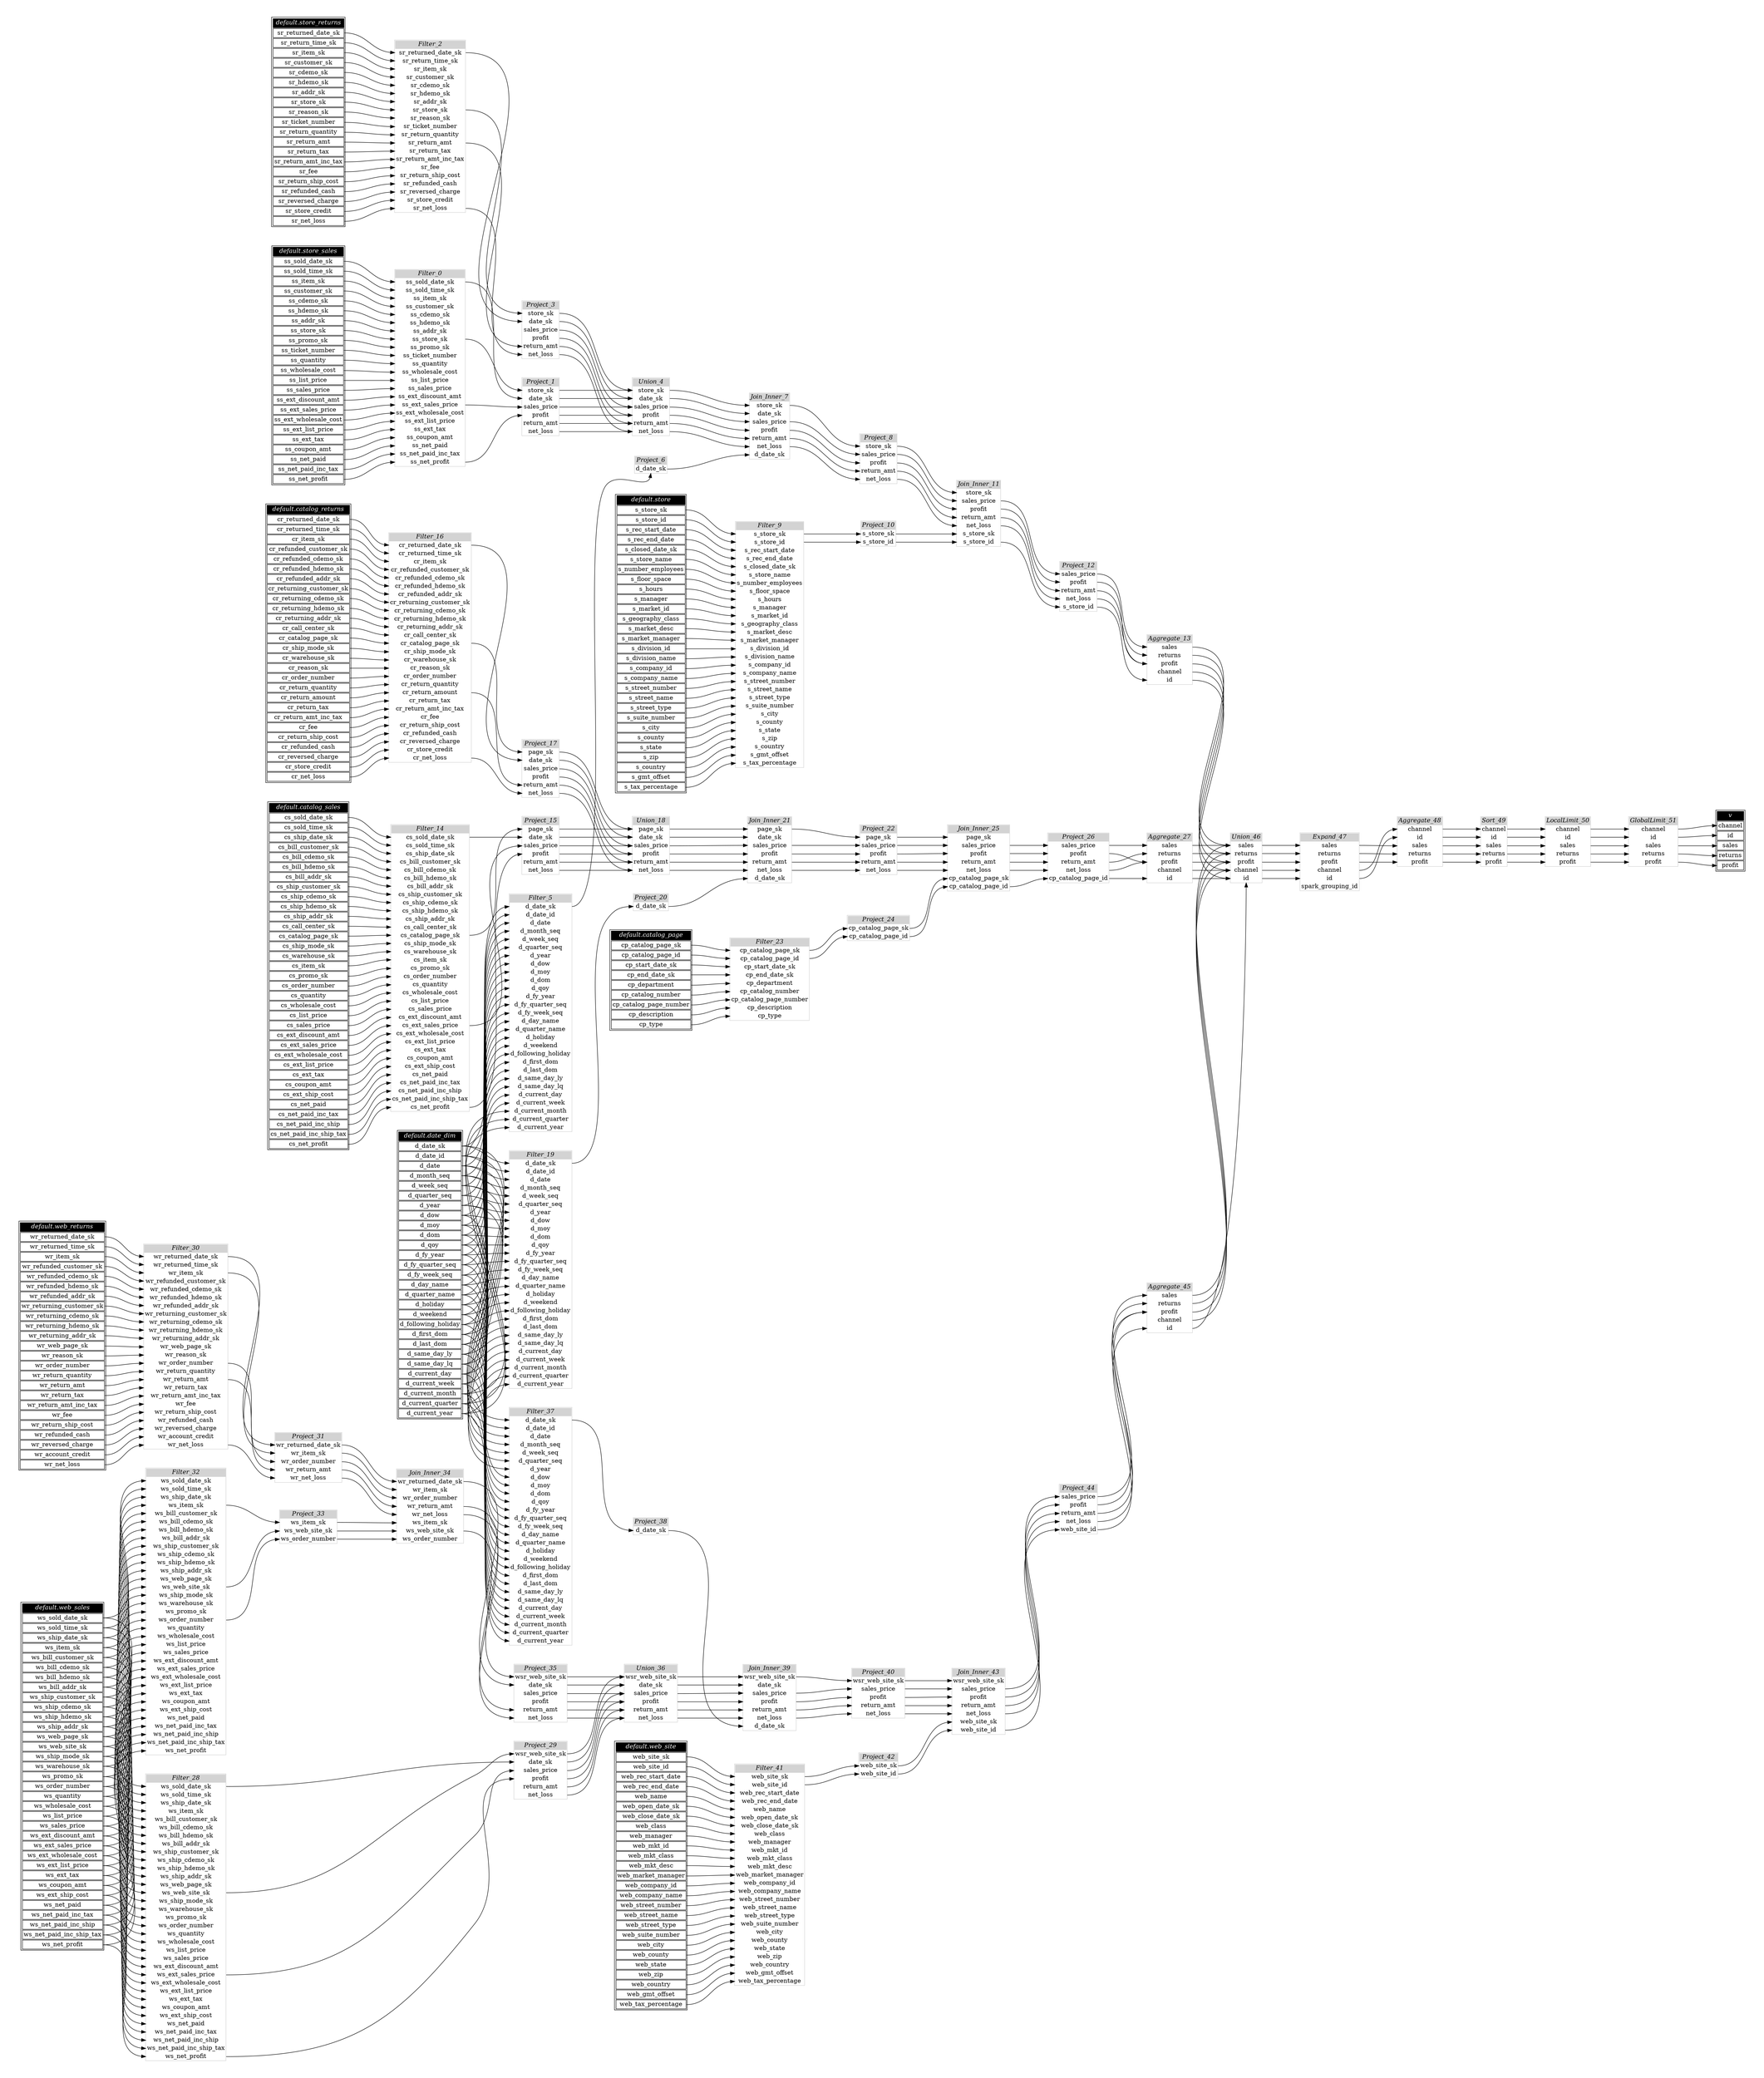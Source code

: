 // Automatically generated by TPCDSFlowTestSuite


digraph {
  graph [pad="0.5" nodesep="0.5" ranksep="1" fontname="Helvetica" rankdir=LR];
  node [shape=plaintext]

  
"Aggregate_13" [label=<
<table color="lightgray" border="1" cellborder="0" cellspacing="0">
  <tr><td bgcolor="lightgray" port="nodeName"><i>Aggregate_13</i></td></tr>
  <tr><td port="0">sales</td></tr>
<tr><td port="1">returns</td></tr>
<tr><td port="2">profit</td></tr>
<tr><td port="3">channel</td></tr>
<tr><td port="4">id</td></tr>
</table>>];
     

"Aggregate_27" [label=<
<table color="lightgray" border="1" cellborder="0" cellspacing="0">
  <tr><td bgcolor="lightgray" port="nodeName"><i>Aggregate_27</i></td></tr>
  <tr><td port="0">sales</td></tr>
<tr><td port="1">returns</td></tr>
<tr><td port="2">profit</td></tr>
<tr><td port="3">channel</td></tr>
<tr><td port="4">id</td></tr>
</table>>];
     

"Aggregate_45" [label=<
<table color="lightgray" border="1" cellborder="0" cellspacing="0">
  <tr><td bgcolor="lightgray" port="nodeName"><i>Aggregate_45</i></td></tr>
  <tr><td port="0">sales</td></tr>
<tr><td port="1">returns</td></tr>
<tr><td port="2">profit</td></tr>
<tr><td port="3">channel</td></tr>
<tr><td port="4">id</td></tr>
</table>>];
     

"Aggregate_48" [label=<
<table color="lightgray" border="1" cellborder="0" cellspacing="0">
  <tr><td bgcolor="lightgray" port="nodeName"><i>Aggregate_48</i></td></tr>
  <tr><td port="0">channel</td></tr>
<tr><td port="1">id</td></tr>
<tr><td port="2">sales</td></tr>
<tr><td port="3">returns</td></tr>
<tr><td port="4">profit</td></tr>
</table>>];
     

"Expand_47" [label=<
<table color="lightgray" border="1" cellborder="0" cellspacing="0">
  <tr><td bgcolor="lightgray" port="nodeName"><i>Expand_47</i></td></tr>
  <tr><td port="0">sales</td></tr>
<tr><td port="1">returns</td></tr>
<tr><td port="2">profit</td></tr>
<tr><td port="3">channel</td></tr>
<tr><td port="4">id</td></tr>
<tr><td port="5">spark_grouping_id</td></tr>
</table>>];
     

"Filter_0" [label=<
<table color="lightgray" border="1" cellborder="0" cellspacing="0">
  <tr><td bgcolor="lightgray" port="nodeName"><i>Filter_0</i></td></tr>
  <tr><td port="0">ss_sold_date_sk</td></tr>
<tr><td port="1">ss_sold_time_sk</td></tr>
<tr><td port="2">ss_item_sk</td></tr>
<tr><td port="3">ss_customer_sk</td></tr>
<tr><td port="4">ss_cdemo_sk</td></tr>
<tr><td port="5">ss_hdemo_sk</td></tr>
<tr><td port="6">ss_addr_sk</td></tr>
<tr><td port="7">ss_store_sk</td></tr>
<tr><td port="8">ss_promo_sk</td></tr>
<tr><td port="9">ss_ticket_number</td></tr>
<tr><td port="10">ss_quantity</td></tr>
<tr><td port="11">ss_wholesale_cost</td></tr>
<tr><td port="12">ss_list_price</td></tr>
<tr><td port="13">ss_sales_price</td></tr>
<tr><td port="14">ss_ext_discount_amt</td></tr>
<tr><td port="15">ss_ext_sales_price</td></tr>
<tr><td port="16">ss_ext_wholesale_cost</td></tr>
<tr><td port="17">ss_ext_list_price</td></tr>
<tr><td port="18">ss_ext_tax</td></tr>
<tr><td port="19">ss_coupon_amt</td></tr>
<tr><td port="20">ss_net_paid</td></tr>
<tr><td port="21">ss_net_paid_inc_tax</td></tr>
<tr><td port="22">ss_net_profit</td></tr>
</table>>];
     

"Filter_14" [label=<
<table color="lightgray" border="1" cellborder="0" cellspacing="0">
  <tr><td bgcolor="lightgray" port="nodeName"><i>Filter_14</i></td></tr>
  <tr><td port="0">cs_sold_date_sk</td></tr>
<tr><td port="1">cs_sold_time_sk</td></tr>
<tr><td port="2">cs_ship_date_sk</td></tr>
<tr><td port="3">cs_bill_customer_sk</td></tr>
<tr><td port="4">cs_bill_cdemo_sk</td></tr>
<tr><td port="5">cs_bill_hdemo_sk</td></tr>
<tr><td port="6">cs_bill_addr_sk</td></tr>
<tr><td port="7">cs_ship_customer_sk</td></tr>
<tr><td port="8">cs_ship_cdemo_sk</td></tr>
<tr><td port="9">cs_ship_hdemo_sk</td></tr>
<tr><td port="10">cs_ship_addr_sk</td></tr>
<tr><td port="11">cs_call_center_sk</td></tr>
<tr><td port="12">cs_catalog_page_sk</td></tr>
<tr><td port="13">cs_ship_mode_sk</td></tr>
<tr><td port="14">cs_warehouse_sk</td></tr>
<tr><td port="15">cs_item_sk</td></tr>
<tr><td port="16">cs_promo_sk</td></tr>
<tr><td port="17">cs_order_number</td></tr>
<tr><td port="18">cs_quantity</td></tr>
<tr><td port="19">cs_wholesale_cost</td></tr>
<tr><td port="20">cs_list_price</td></tr>
<tr><td port="21">cs_sales_price</td></tr>
<tr><td port="22">cs_ext_discount_amt</td></tr>
<tr><td port="23">cs_ext_sales_price</td></tr>
<tr><td port="24">cs_ext_wholesale_cost</td></tr>
<tr><td port="25">cs_ext_list_price</td></tr>
<tr><td port="26">cs_ext_tax</td></tr>
<tr><td port="27">cs_coupon_amt</td></tr>
<tr><td port="28">cs_ext_ship_cost</td></tr>
<tr><td port="29">cs_net_paid</td></tr>
<tr><td port="30">cs_net_paid_inc_tax</td></tr>
<tr><td port="31">cs_net_paid_inc_ship</td></tr>
<tr><td port="32">cs_net_paid_inc_ship_tax</td></tr>
<tr><td port="33">cs_net_profit</td></tr>
</table>>];
     

"Filter_16" [label=<
<table color="lightgray" border="1" cellborder="0" cellspacing="0">
  <tr><td bgcolor="lightgray" port="nodeName"><i>Filter_16</i></td></tr>
  <tr><td port="0">cr_returned_date_sk</td></tr>
<tr><td port="1">cr_returned_time_sk</td></tr>
<tr><td port="2">cr_item_sk</td></tr>
<tr><td port="3">cr_refunded_customer_sk</td></tr>
<tr><td port="4">cr_refunded_cdemo_sk</td></tr>
<tr><td port="5">cr_refunded_hdemo_sk</td></tr>
<tr><td port="6">cr_refunded_addr_sk</td></tr>
<tr><td port="7">cr_returning_customer_sk</td></tr>
<tr><td port="8">cr_returning_cdemo_sk</td></tr>
<tr><td port="9">cr_returning_hdemo_sk</td></tr>
<tr><td port="10">cr_returning_addr_sk</td></tr>
<tr><td port="11">cr_call_center_sk</td></tr>
<tr><td port="12">cr_catalog_page_sk</td></tr>
<tr><td port="13">cr_ship_mode_sk</td></tr>
<tr><td port="14">cr_warehouse_sk</td></tr>
<tr><td port="15">cr_reason_sk</td></tr>
<tr><td port="16">cr_order_number</td></tr>
<tr><td port="17">cr_return_quantity</td></tr>
<tr><td port="18">cr_return_amount</td></tr>
<tr><td port="19">cr_return_tax</td></tr>
<tr><td port="20">cr_return_amt_inc_tax</td></tr>
<tr><td port="21">cr_fee</td></tr>
<tr><td port="22">cr_return_ship_cost</td></tr>
<tr><td port="23">cr_refunded_cash</td></tr>
<tr><td port="24">cr_reversed_charge</td></tr>
<tr><td port="25">cr_store_credit</td></tr>
<tr><td port="26">cr_net_loss</td></tr>
</table>>];
     

"Filter_19" [label=<
<table color="lightgray" border="1" cellborder="0" cellspacing="0">
  <tr><td bgcolor="lightgray" port="nodeName"><i>Filter_19</i></td></tr>
  <tr><td port="0">d_date_sk</td></tr>
<tr><td port="1">d_date_id</td></tr>
<tr><td port="2">d_date</td></tr>
<tr><td port="3">d_month_seq</td></tr>
<tr><td port="4">d_week_seq</td></tr>
<tr><td port="5">d_quarter_seq</td></tr>
<tr><td port="6">d_year</td></tr>
<tr><td port="7">d_dow</td></tr>
<tr><td port="8">d_moy</td></tr>
<tr><td port="9">d_dom</td></tr>
<tr><td port="10">d_qoy</td></tr>
<tr><td port="11">d_fy_year</td></tr>
<tr><td port="12">d_fy_quarter_seq</td></tr>
<tr><td port="13">d_fy_week_seq</td></tr>
<tr><td port="14">d_day_name</td></tr>
<tr><td port="15">d_quarter_name</td></tr>
<tr><td port="16">d_holiday</td></tr>
<tr><td port="17">d_weekend</td></tr>
<tr><td port="18">d_following_holiday</td></tr>
<tr><td port="19">d_first_dom</td></tr>
<tr><td port="20">d_last_dom</td></tr>
<tr><td port="21">d_same_day_ly</td></tr>
<tr><td port="22">d_same_day_lq</td></tr>
<tr><td port="23">d_current_day</td></tr>
<tr><td port="24">d_current_week</td></tr>
<tr><td port="25">d_current_month</td></tr>
<tr><td port="26">d_current_quarter</td></tr>
<tr><td port="27">d_current_year</td></tr>
</table>>];
     

"Filter_2" [label=<
<table color="lightgray" border="1" cellborder="0" cellspacing="0">
  <tr><td bgcolor="lightgray" port="nodeName"><i>Filter_2</i></td></tr>
  <tr><td port="0">sr_returned_date_sk</td></tr>
<tr><td port="1">sr_return_time_sk</td></tr>
<tr><td port="2">sr_item_sk</td></tr>
<tr><td port="3">sr_customer_sk</td></tr>
<tr><td port="4">sr_cdemo_sk</td></tr>
<tr><td port="5">sr_hdemo_sk</td></tr>
<tr><td port="6">sr_addr_sk</td></tr>
<tr><td port="7">sr_store_sk</td></tr>
<tr><td port="8">sr_reason_sk</td></tr>
<tr><td port="9">sr_ticket_number</td></tr>
<tr><td port="10">sr_return_quantity</td></tr>
<tr><td port="11">sr_return_amt</td></tr>
<tr><td port="12">sr_return_tax</td></tr>
<tr><td port="13">sr_return_amt_inc_tax</td></tr>
<tr><td port="14">sr_fee</td></tr>
<tr><td port="15">sr_return_ship_cost</td></tr>
<tr><td port="16">sr_refunded_cash</td></tr>
<tr><td port="17">sr_reversed_charge</td></tr>
<tr><td port="18">sr_store_credit</td></tr>
<tr><td port="19">sr_net_loss</td></tr>
</table>>];
     

"Filter_23" [label=<
<table color="lightgray" border="1" cellborder="0" cellspacing="0">
  <tr><td bgcolor="lightgray" port="nodeName"><i>Filter_23</i></td></tr>
  <tr><td port="0">cp_catalog_page_sk</td></tr>
<tr><td port="1">cp_catalog_page_id</td></tr>
<tr><td port="2">cp_start_date_sk</td></tr>
<tr><td port="3">cp_end_date_sk</td></tr>
<tr><td port="4">cp_department</td></tr>
<tr><td port="5">cp_catalog_number</td></tr>
<tr><td port="6">cp_catalog_page_number</td></tr>
<tr><td port="7">cp_description</td></tr>
<tr><td port="8">cp_type</td></tr>
</table>>];
     

"Filter_28" [label=<
<table color="lightgray" border="1" cellborder="0" cellspacing="0">
  <tr><td bgcolor="lightgray" port="nodeName"><i>Filter_28</i></td></tr>
  <tr><td port="0">ws_sold_date_sk</td></tr>
<tr><td port="1">ws_sold_time_sk</td></tr>
<tr><td port="2">ws_ship_date_sk</td></tr>
<tr><td port="3">ws_item_sk</td></tr>
<tr><td port="4">ws_bill_customer_sk</td></tr>
<tr><td port="5">ws_bill_cdemo_sk</td></tr>
<tr><td port="6">ws_bill_hdemo_sk</td></tr>
<tr><td port="7">ws_bill_addr_sk</td></tr>
<tr><td port="8">ws_ship_customer_sk</td></tr>
<tr><td port="9">ws_ship_cdemo_sk</td></tr>
<tr><td port="10">ws_ship_hdemo_sk</td></tr>
<tr><td port="11">ws_ship_addr_sk</td></tr>
<tr><td port="12">ws_web_page_sk</td></tr>
<tr><td port="13">ws_web_site_sk</td></tr>
<tr><td port="14">ws_ship_mode_sk</td></tr>
<tr><td port="15">ws_warehouse_sk</td></tr>
<tr><td port="16">ws_promo_sk</td></tr>
<tr><td port="17">ws_order_number</td></tr>
<tr><td port="18">ws_quantity</td></tr>
<tr><td port="19">ws_wholesale_cost</td></tr>
<tr><td port="20">ws_list_price</td></tr>
<tr><td port="21">ws_sales_price</td></tr>
<tr><td port="22">ws_ext_discount_amt</td></tr>
<tr><td port="23">ws_ext_sales_price</td></tr>
<tr><td port="24">ws_ext_wholesale_cost</td></tr>
<tr><td port="25">ws_ext_list_price</td></tr>
<tr><td port="26">ws_ext_tax</td></tr>
<tr><td port="27">ws_coupon_amt</td></tr>
<tr><td port="28">ws_ext_ship_cost</td></tr>
<tr><td port="29">ws_net_paid</td></tr>
<tr><td port="30">ws_net_paid_inc_tax</td></tr>
<tr><td port="31">ws_net_paid_inc_ship</td></tr>
<tr><td port="32">ws_net_paid_inc_ship_tax</td></tr>
<tr><td port="33">ws_net_profit</td></tr>
</table>>];
     

"Filter_30" [label=<
<table color="lightgray" border="1" cellborder="0" cellspacing="0">
  <tr><td bgcolor="lightgray" port="nodeName"><i>Filter_30</i></td></tr>
  <tr><td port="0">wr_returned_date_sk</td></tr>
<tr><td port="1">wr_returned_time_sk</td></tr>
<tr><td port="2">wr_item_sk</td></tr>
<tr><td port="3">wr_refunded_customer_sk</td></tr>
<tr><td port="4">wr_refunded_cdemo_sk</td></tr>
<tr><td port="5">wr_refunded_hdemo_sk</td></tr>
<tr><td port="6">wr_refunded_addr_sk</td></tr>
<tr><td port="7">wr_returning_customer_sk</td></tr>
<tr><td port="8">wr_returning_cdemo_sk</td></tr>
<tr><td port="9">wr_returning_hdemo_sk</td></tr>
<tr><td port="10">wr_returning_addr_sk</td></tr>
<tr><td port="11">wr_web_page_sk</td></tr>
<tr><td port="12">wr_reason_sk</td></tr>
<tr><td port="13">wr_order_number</td></tr>
<tr><td port="14">wr_return_quantity</td></tr>
<tr><td port="15">wr_return_amt</td></tr>
<tr><td port="16">wr_return_tax</td></tr>
<tr><td port="17">wr_return_amt_inc_tax</td></tr>
<tr><td port="18">wr_fee</td></tr>
<tr><td port="19">wr_return_ship_cost</td></tr>
<tr><td port="20">wr_refunded_cash</td></tr>
<tr><td port="21">wr_reversed_charge</td></tr>
<tr><td port="22">wr_account_credit</td></tr>
<tr><td port="23">wr_net_loss</td></tr>
</table>>];
     

"Filter_32" [label=<
<table color="lightgray" border="1" cellborder="0" cellspacing="0">
  <tr><td bgcolor="lightgray" port="nodeName"><i>Filter_32</i></td></tr>
  <tr><td port="0">ws_sold_date_sk</td></tr>
<tr><td port="1">ws_sold_time_sk</td></tr>
<tr><td port="2">ws_ship_date_sk</td></tr>
<tr><td port="3">ws_item_sk</td></tr>
<tr><td port="4">ws_bill_customer_sk</td></tr>
<tr><td port="5">ws_bill_cdemo_sk</td></tr>
<tr><td port="6">ws_bill_hdemo_sk</td></tr>
<tr><td port="7">ws_bill_addr_sk</td></tr>
<tr><td port="8">ws_ship_customer_sk</td></tr>
<tr><td port="9">ws_ship_cdemo_sk</td></tr>
<tr><td port="10">ws_ship_hdemo_sk</td></tr>
<tr><td port="11">ws_ship_addr_sk</td></tr>
<tr><td port="12">ws_web_page_sk</td></tr>
<tr><td port="13">ws_web_site_sk</td></tr>
<tr><td port="14">ws_ship_mode_sk</td></tr>
<tr><td port="15">ws_warehouse_sk</td></tr>
<tr><td port="16">ws_promo_sk</td></tr>
<tr><td port="17">ws_order_number</td></tr>
<tr><td port="18">ws_quantity</td></tr>
<tr><td port="19">ws_wholesale_cost</td></tr>
<tr><td port="20">ws_list_price</td></tr>
<tr><td port="21">ws_sales_price</td></tr>
<tr><td port="22">ws_ext_discount_amt</td></tr>
<tr><td port="23">ws_ext_sales_price</td></tr>
<tr><td port="24">ws_ext_wholesale_cost</td></tr>
<tr><td port="25">ws_ext_list_price</td></tr>
<tr><td port="26">ws_ext_tax</td></tr>
<tr><td port="27">ws_coupon_amt</td></tr>
<tr><td port="28">ws_ext_ship_cost</td></tr>
<tr><td port="29">ws_net_paid</td></tr>
<tr><td port="30">ws_net_paid_inc_tax</td></tr>
<tr><td port="31">ws_net_paid_inc_ship</td></tr>
<tr><td port="32">ws_net_paid_inc_ship_tax</td></tr>
<tr><td port="33">ws_net_profit</td></tr>
</table>>];
     

"Filter_37" [label=<
<table color="lightgray" border="1" cellborder="0" cellspacing="0">
  <tr><td bgcolor="lightgray" port="nodeName"><i>Filter_37</i></td></tr>
  <tr><td port="0">d_date_sk</td></tr>
<tr><td port="1">d_date_id</td></tr>
<tr><td port="2">d_date</td></tr>
<tr><td port="3">d_month_seq</td></tr>
<tr><td port="4">d_week_seq</td></tr>
<tr><td port="5">d_quarter_seq</td></tr>
<tr><td port="6">d_year</td></tr>
<tr><td port="7">d_dow</td></tr>
<tr><td port="8">d_moy</td></tr>
<tr><td port="9">d_dom</td></tr>
<tr><td port="10">d_qoy</td></tr>
<tr><td port="11">d_fy_year</td></tr>
<tr><td port="12">d_fy_quarter_seq</td></tr>
<tr><td port="13">d_fy_week_seq</td></tr>
<tr><td port="14">d_day_name</td></tr>
<tr><td port="15">d_quarter_name</td></tr>
<tr><td port="16">d_holiday</td></tr>
<tr><td port="17">d_weekend</td></tr>
<tr><td port="18">d_following_holiday</td></tr>
<tr><td port="19">d_first_dom</td></tr>
<tr><td port="20">d_last_dom</td></tr>
<tr><td port="21">d_same_day_ly</td></tr>
<tr><td port="22">d_same_day_lq</td></tr>
<tr><td port="23">d_current_day</td></tr>
<tr><td port="24">d_current_week</td></tr>
<tr><td port="25">d_current_month</td></tr>
<tr><td port="26">d_current_quarter</td></tr>
<tr><td port="27">d_current_year</td></tr>
</table>>];
     

"Filter_41" [label=<
<table color="lightgray" border="1" cellborder="0" cellspacing="0">
  <tr><td bgcolor="lightgray" port="nodeName"><i>Filter_41</i></td></tr>
  <tr><td port="0">web_site_sk</td></tr>
<tr><td port="1">web_site_id</td></tr>
<tr><td port="2">web_rec_start_date</td></tr>
<tr><td port="3">web_rec_end_date</td></tr>
<tr><td port="4">web_name</td></tr>
<tr><td port="5">web_open_date_sk</td></tr>
<tr><td port="6">web_close_date_sk</td></tr>
<tr><td port="7">web_class</td></tr>
<tr><td port="8">web_manager</td></tr>
<tr><td port="9">web_mkt_id</td></tr>
<tr><td port="10">web_mkt_class</td></tr>
<tr><td port="11">web_mkt_desc</td></tr>
<tr><td port="12">web_market_manager</td></tr>
<tr><td port="13">web_company_id</td></tr>
<tr><td port="14">web_company_name</td></tr>
<tr><td port="15">web_street_number</td></tr>
<tr><td port="16">web_street_name</td></tr>
<tr><td port="17">web_street_type</td></tr>
<tr><td port="18">web_suite_number</td></tr>
<tr><td port="19">web_city</td></tr>
<tr><td port="20">web_county</td></tr>
<tr><td port="21">web_state</td></tr>
<tr><td port="22">web_zip</td></tr>
<tr><td port="23">web_country</td></tr>
<tr><td port="24">web_gmt_offset</td></tr>
<tr><td port="25">web_tax_percentage</td></tr>
</table>>];
     

"Filter_5" [label=<
<table color="lightgray" border="1" cellborder="0" cellspacing="0">
  <tr><td bgcolor="lightgray" port="nodeName"><i>Filter_5</i></td></tr>
  <tr><td port="0">d_date_sk</td></tr>
<tr><td port="1">d_date_id</td></tr>
<tr><td port="2">d_date</td></tr>
<tr><td port="3">d_month_seq</td></tr>
<tr><td port="4">d_week_seq</td></tr>
<tr><td port="5">d_quarter_seq</td></tr>
<tr><td port="6">d_year</td></tr>
<tr><td port="7">d_dow</td></tr>
<tr><td port="8">d_moy</td></tr>
<tr><td port="9">d_dom</td></tr>
<tr><td port="10">d_qoy</td></tr>
<tr><td port="11">d_fy_year</td></tr>
<tr><td port="12">d_fy_quarter_seq</td></tr>
<tr><td port="13">d_fy_week_seq</td></tr>
<tr><td port="14">d_day_name</td></tr>
<tr><td port="15">d_quarter_name</td></tr>
<tr><td port="16">d_holiday</td></tr>
<tr><td port="17">d_weekend</td></tr>
<tr><td port="18">d_following_holiday</td></tr>
<tr><td port="19">d_first_dom</td></tr>
<tr><td port="20">d_last_dom</td></tr>
<tr><td port="21">d_same_day_ly</td></tr>
<tr><td port="22">d_same_day_lq</td></tr>
<tr><td port="23">d_current_day</td></tr>
<tr><td port="24">d_current_week</td></tr>
<tr><td port="25">d_current_month</td></tr>
<tr><td port="26">d_current_quarter</td></tr>
<tr><td port="27">d_current_year</td></tr>
</table>>];
     

"Filter_9" [label=<
<table color="lightgray" border="1" cellborder="0" cellspacing="0">
  <tr><td bgcolor="lightgray" port="nodeName"><i>Filter_9</i></td></tr>
  <tr><td port="0">s_store_sk</td></tr>
<tr><td port="1">s_store_id</td></tr>
<tr><td port="2">s_rec_start_date</td></tr>
<tr><td port="3">s_rec_end_date</td></tr>
<tr><td port="4">s_closed_date_sk</td></tr>
<tr><td port="5">s_store_name</td></tr>
<tr><td port="6">s_number_employees</td></tr>
<tr><td port="7">s_floor_space</td></tr>
<tr><td port="8">s_hours</td></tr>
<tr><td port="9">s_manager</td></tr>
<tr><td port="10">s_market_id</td></tr>
<tr><td port="11">s_geography_class</td></tr>
<tr><td port="12">s_market_desc</td></tr>
<tr><td port="13">s_market_manager</td></tr>
<tr><td port="14">s_division_id</td></tr>
<tr><td port="15">s_division_name</td></tr>
<tr><td port="16">s_company_id</td></tr>
<tr><td port="17">s_company_name</td></tr>
<tr><td port="18">s_street_number</td></tr>
<tr><td port="19">s_street_name</td></tr>
<tr><td port="20">s_street_type</td></tr>
<tr><td port="21">s_suite_number</td></tr>
<tr><td port="22">s_city</td></tr>
<tr><td port="23">s_county</td></tr>
<tr><td port="24">s_state</td></tr>
<tr><td port="25">s_zip</td></tr>
<tr><td port="26">s_country</td></tr>
<tr><td port="27">s_gmt_offset</td></tr>
<tr><td port="28">s_tax_percentage</td></tr>
</table>>];
     

"GlobalLimit_51" [label=<
<table color="lightgray" border="1" cellborder="0" cellspacing="0">
  <tr><td bgcolor="lightgray" port="nodeName"><i>GlobalLimit_51</i></td></tr>
  <tr><td port="0">channel</td></tr>
<tr><td port="1">id</td></tr>
<tr><td port="2">sales</td></tr>
<tr><td port="3">returns</td></tr>
<tr><td port="4">profit</td></tr>
</table>>];
     

"Join_Inner_11" [label=<
<table color="lightgray" border="1" cellborder="0" cellspacing="0">
  <tr><td bgcolor="lightgray" port="nodeName"><i>Join_Inner_11</i></td></tr>
  <tr><td port="0">store_sk</td></tr>
<tr><td port="1">sales_price</td></tr>
<tr><td port="2">profit</td></tr>
<tr><td port="3">return_amt</td></tr>
<tr><td port="4">net_loss</td></tr>
<tr><td port="5">s_store_sk</td></tr>
<tr><td port="6">s_store_id</td></tr>
</table>>];
     

"Join_Inner_21" [label=<
<table color="lightgray" border="1" cellborder="0" cellspacing="0">
  <tr><td bgcolor="lightgray" port="nodeName"><i>Join_Inner_21</i></td></tr>
  <tr><td port="0">page_sk</td></tr>
<tr><td port="1">date_sk</td></tr>
<tr><td port="2">sales_price</td></tr>
<tr><td port="3">profit</td></tr>
<tr><td port="4">return_amt</td></tr>
<tr><td port="5">net_loss</td></tr>
<tr><td port="6">d_date_sk</td></tr>
</table>>];
     

"Join_Inner_25" [label=<
<table color="lightgray" border="1" cellborder="0" cellspacing="0">
  <tr><td bgcolor="lightgray" port="nodeName"><i>Join_Inner_25</i></td></tr>
  <tr><td port="0">page_sk</td></tr>
<tr><td port="1">sales_price</td></tr>
<tr><td port="2">profit</td></tr>
<tr><td port="3">return_amt</td></tr>
<tr><td port="4">net_loss</td></tr>
<tr><td port="5">cp_catalog_page_sk</td></tr>
<tr><td port="6">cp_catalog_page_id</td></tr>
</table>>];
     

"Join_Inner_34" [label=<
<table color="lightgray" border="1" cellborder="0" cellspacing="0">
  <tr><td bgcolor="lightgray" port="nodeName"><i>Join_Inner_34</i></td></tr>
  <tr><td port="0">wr_returned_date_sk</td></tr>
<tr><td port="1">wr_item_sk</td></tr>
<tr><td port="2">wr_order_number</td></tr>
<tr><td port="3">wr_return_amt</td></tr>
<tr><td port="4">wr_net_loss</td></tr>
<tr><td port="5">ws_item_sk</td></tr>
<tr><td port="6">ws_web_site_sk</td></tr>
<tr><td port="7">ws_order_number</td></tr>
</table>>];
     

"Join_Inner_39" [label=<
<table color="lightgray" border="1" cellborder="0" cellspacing="0">
  <tr><td bgcolor="lightgray" port="nodeName"><i>Join_Inner_39</i></td></tr>
  <tr><td port="0">wsr_web_site_sk</td></tr>
<tr><td port="1">date_sk</td></tr>
<tr><td port="2">sales_price</td></tr>
<tr><td port="3">profit</td></tr>
<tr><td port="4">return_amt</td></tr>
<tr><td port="5">net_loss</td></tr>
<tr><td port="6">d_date_sk</td></tr>
</table>>];
     

"Join_Inner_43" [label=<
<table color="lightgray" border="1" cellborder="0" cellspacing="0">
  <tr><td bgcolor="lightgray" port="nodeName"><i>Join_Inner_43</i></td></tr>
  <tr><td port="0">wsr_web_site_sk</td></tr>
<tr><td port="1">sales_price</td></tr>
<tr><td port="2">profit</td></tr>
<tr><td port="3">return_amt</td></tr>
<tr><td port="4">net_loss</td></tr>
<tr><td port="5">web_site_sk</td></tr>
<tr><td port="6">web_site_id</td></tr>
</table>>];
     

"Join_Inner_7" [label=<
<table color="lightgray" border="1" cellborder="0" cellspacing="0">
  <tr><td bgcolor="lightgray" port="nodeName"><i>Join_Inner_7</i></td></tr>
  <tr><td port="0">store_sk</td></tr>
<tr><td port="1">date_sk</td></tr>
<tr><td port="2">sales_price</td></tr>
<tr><td port="3">profit</td></tr>
<tr><td port="4">return_amt</td></tr>
<tr><td port="5">net_loss</td></tr>
<tr><td port="6">d_date_sk</td></tr>
</table>>];
     

"LocalLimit_50" [label=<
<table color="lightgray" border="1" cellborder="0" cellspacing="0">
  <tr><td bgcolor="lightgray" port="nodeName"><i>LocalLimit_50</i></td></tr>
  <tr><td port="0">channel</td></tr>
<tr><td port="1">id</td></tr>
<tr><td port="2">sales</td></tr>
<tr><td port="3">returns</td></tr>
<tr><td port="4">profit</td></tr>
</table>>];
     

"Project_1" [label=<
<table color="lightgray" border="1" cellborder="0" cellspacing="0">
  <tr><td bgcolor="lightgray" port="nodeName"><i>Project_1</i></td></tr>
  <tr><td port="0">store_sk</td></tr>
<tr><td port="1">date_sk</td></tr>
<tr><td port="2">sales_price</td></tr>
<tr><td port="3">profit</td></tr>
<tr><td port="4">return_amt</td></tr>
<tr><td port="5">net_loss</td></tr>
</table>>];
     

"Project_10" [label=<
<table color="lightgray" border="1" cellborder="0" cellspacing="0">
  <tr><td bgcolor="lightgray" port="nodeName"><i>Project_10</i></td></tr>
  <tr><td port="0">s_store_sk</td></tr>
<tr><td port="1">s_store_id</td></tr>
</table>>];
     

"Project_12" [label=<
<table color="lightgray" border="1" cellborder="0" cellspacing="0">
  <tr><td bgcolor="lightgray" port="nodeName"><i>Project_12</i></td></tr>
  <tr><td port="0">sales_price</td></tr>
<tr><td port="1">profit</td></tr>
<tr><td port="2">return_amt</td></tr>
<tr><td port="3">net_loss</td></tr>
<tr><td port="4">s_store_id</td></tr>
</table>>];
     

"Project_15" [label=<
<table color="lightgray" border="1" cellborder="0" cellspacing="0">
  <tr><td bgcolor="lightgray" port="nodeName"><i>Project_15</i></td></tr>
  <tr><td port="0">page_sk</td></tr>
<tr><td port="1">date_sk</td></tr>
<tr><td port="2">sales_price</td></tr>
<tr><td port="3">profit</td></tr>
<tr><td port="4">return_amt</td></tr>
<tr><td port="5">net_loss</td></tr>
</table>>];
     

"Project_17" [label=<
<table color="lightgray" border="1" cellborder="0" cellspacing="0">
  <tr><td bgcolor="lightgray" port="nodeName"><i>Project_17</i></td></tr>
  <tr><td port="0">page_sk</td></tr>
<tr><td port="1">date_sk</td></tr>
<tr><td port="2">sales_price</td></tr>
<tr><td port="3">profit</td></tr>
<tr><td port="4">return_amt</td></tr>
<tr><td port="5">net_loss</td></tr>
</table>>];
     

"Project_20" [label=<
<table color="lightgray" border="1" cellborder="0" cellspacing="0">
  <tr><td bgcolor="lightgray" port="nodeName"><i>Project_20</i></td></tr>
  <tr><td port="0">d_date_sk</td></tr>
</table>>];
     

"Project_22" [label=<
<table color="lightgray" border="1" cellborder="0" cellspacing="0">
  <tr><td bgcolor="lightgray" port="nodeName"><i>Project_22</i></td></tr>
  <tr><td port="0">page_sk</td></tr>
<tr><td port="1">sales_price</td></tr>
<tr><td port="2">profit</td></tr>
<tr><td port="3">return_amt</td></tr>
<tr><td port="4">net_loss</td></tr>
</table>>];
     

"Project_24" [label=<
<table color="lightgray" border="1" cellborder="0" cellspacing="0">
  <tr><td bgcolor="lightgray" port="nodeName"><i>Project_24</i></td></tr>
  <tr><td port="0">cp_catalog_page_sk</td></tr>
<tr><td port="1">cp_catalog_page_id</td></tr>
</table>>];
     

"Project_26" [label=<
<table color="lightgray" border="1" cellborder="0" cellspacing="0">
  <tr><td bgcolor="lightgray" port="nodeName"><i>Project_26</i></td></tr>
  <tr><td port="0">sales_price</td></tr>
<tr><td port="1">profit</td></tr>
<tr><td port="2">return_amt</td></tr>
<tr><td port="3">net_loss</td></tr>
<tr><td port="4">cp_catalog_page_id</td></tr>
</table>>];
     

"Project_29" [label=<
<table color="lightgray" border="1" cellborder="0" cellspacing="0">
  <tr><td bgcolor="lightgray" port="nodeName"><i>Project_29</i></td></tr>
  <tr><td port="0">wsr_web_site_sk</td></tr>
<tr><td port="1">date_sk</td></tr>
<tr><td port="2">sales_price</td></tr>
<tr><td port="3">profit</td></tr>
<tr><td port="4">return_amt</td></tr>
<tr><td port="5">net_loss</td></tr>
</table>>];
     

"Project_3" [label=<
<table color="lightgray" border="1" cellborder="0" cellspacing="0">
  <tr><td bgcolor="lightgray" port="nodeName"><i>Project_3</i></td></tr>
  <tr><td port="0">store_sk</td></tr>
<tr><td port="1">date_sk</td></tr>
<tr><td port="2">sales_price</td></tr>
<tr><td port="3">profit</td></tr>
<tr><td port="4">return_amt</td></tr>
<tr><td port="5">net_loss</td></tr>
</table>>];
     

"Project_31" [label=<
<table color="lightgray" border="1" cellborder="0" cellspacing="0">
  <tr><td bgcolor="lightgray" port="nodeName"><i>Project_31</i></td></tr>
  <tr><td port="0">wr_returned_date_sk</td></tr>
<tr><td port="1">wr_item_sk</td></tr>
<tr><td port="2">wr_order_number</td></tr>
<tr><td port="3">wr_return_amt</td></tr>
<tr><td port="4">wr_net_loss</td></tr>
</table>>];
     

"Project_33" [label=<
<table color="lightgray" border="1" cellborder="0" cellspacing="0">
  <tr><td bgcolor="lightgray" port="nodeName"><i>Project_33</i></td></tr>
  <tr><td port="0">ws_item_sk</td></tr>
<tr><td port="1">ws_web_site_sk</td></tr>
<tr><td port="2">ws_order_number</td></tr>
</table>>];
     

"Project_35" [label=<
<table color="lightgray" border="1" cellborder="0" cellspacing="0">
  <tr><td bgcolor="lightgray" port="nodeName"><i>Project_35</i></td></tr>
  <tr><td port="0">wsr_web_site_sk</td></tr>
<tr><td port="1">date_sk</td></tr>
<tr><td port="2">sales_price</td></tr>
<tr><td port="3">profit</td></tr>
<tr><td port="4">return_amt</td></tr>
<tr><td port="5">net_loss</td></tr>
</table>>];
     

"Project_38" [label=<
<table color="lightgray" border="1" cellborder="0" cellspacing="0">
  <tr><td bgcolor="lightgray" port="nodeName"><i>Project_38</i></td></tr>
  <tr><td port="0">d_date_sk</td></tr>
</table>>];
     

"Project_40" [label=<
<table color="lightgray" border="1" cellborder="0" cellspacing="0">
  <tr><td bgcolor="lightgray" port="nodeName"><i>Project_40</i></td></tr>
  <tr><td port="0">wsr_web_site_sk</td></tr>
<tr><td port="1">sales_price</td></tr>
<tr><td port="2">profit</td></tr>
<tr><td port="3">return_amt</td></tr>
<tr><td port="4">net_loss</td></tr>
</table>>];
     

"Project_42" [label=<
<table color="lightgray" border="1" cellborder="0" cellspacing="0">
  <tr><td bgcolor="lightgray" port="nodeName"><i>Project_42</i></td></tr>
  <tr><td port="0">web_site_sk</td></tr>
<tr><td port="1">web_site_id</td></tr>
</table>>];
     

"Project_44" [label=<
<table color="lightgray" border="1" cellborder="0" cellspacing="0">
  <tr><td bgcolor="lightgray" port="nodeName"><i>Project_44</i></td></tr>
  <tr><td port="0">sales_price</td></tr>
<tr><td port="1">profit</td></tr>
<tr><td port="2">return_amt</td></tr>
<tr><td port="3">net_loss</td></tr>
<tr><td port="4">web_site_id</td></tr>
</table>>];
     

"Project_6" [label=<
<table color="lightgray" border="1" cellborder="0" cellspacing="0">
  <tr><td bgcolor="lightgray" port="nodeName"><i>Project_6</i></td></tr>
  <tr><td port="0">d_date_sk</td></tr>
</table>>];
     

"Project_8" [label=<
<table color="lightgray" border="1" cellborder="0" cellspacing="0">
  <tr><td bgcolor="lightgray" port="nodeName"><i>Project_8</i></td></tr>
  <tr><td port="0">store_sk</td></tr>
<tr><td port="1">sales_price</td></tr>
<tr><td port="2">profit</td></tr>
<tr><td port="3">return_amt</td></tr>
<tr><td port="4">net_loss</td></tr>
</table>>];
     

"Sort_49" [label=<
<table color="lightgray" border="1" cellborder="0" cellspacing="0">
  <tr><td bgcolor="lightgray" port="nodeName"><i>Sort_49</i></td></tr>
  <tr><td port="0">channel</td></tr>
<tr><td port="1">id</td></tr>
<tr><td port="2">sales</td></tr>
<tr><td port="3">returns</td></tr>
<tr><td port="4">profit</td></tr>
</table>>];
     

"Union_18" [label=<
<table color="lightgray" border="1" cellborder="0" cellspacing="0">
  <tr><td bgcolor="lightgray" port="nodeName"><i>Union_18</i></td></tr>
  <tr><td port="0">page_sk</td></tr>
<tr><td port="1">date_sk</td></tr>
<tr><td port="2">sales_price</td></tr>
<tr><td port="3">profit</td></tr>
<tr><td port="4">return_amt</td></tr>
<tr><td port="5">net_loss</td></tr>
</table>>];
     

"Union_36" [label=<
<table color="lightgray" border="1" cellborder="0" cellspacing="0">
  <tr><td bgcolor="lightgray" port="nodeName"><i>Union_36</i></td></tr>
  <tr><td port="0">wsr_web_site_sk</td></tr>
<tr><td port="1">date_sk</td></tr>
<tr><td port="2">sales_price</td></tr>
<tr><td port="3">profit</td></tr>
<tr><td port="4">return_amt</td></tr>
<tr><td port="5">net_loss</td></tr>
</table>>];
     

"Union_4" [label=<
<table color="lightgray" border="1" cellborder="0" cellspacing="0">
  <tr><td bgcolor="lightgray" port="nodeName"><i>Union_4</i></td></tr>
  <tr><td port="0">store_sk</td></tr>
<tr><td port="1">date_sk</td></tr>
<tr><td port="2">sales_price</td></tr>
<tr><td port="3">profit</td></tr>
<tr><td port="4">return_amt</td></tr>
<tr><td port="5">net_loss</td></tr>
</table>>];
     

"Union_46" [label=<
<table color="lightgray" border="1" cellborder="0" cellspacing="0">
  <tr><td bgcolor="lightgray" port="nodeName"><i>Union_46</i></td></tr>
  <tr><td port="0">sales</td></tr>
<tr><td port="1">returns</td></tr>
<tr><td port="2">profit</td></tr>
<tr><td port="3">channel</td></tr>
<tr><td port="4">id</td></tr>
</table>>];
     

"default.catalog_page" [color="black" label=<
<table>
  <tr><td bgcolor="black" port="nodeName"><i><font color="white">default.catalog_page</font></i></td></tr>
  <tr><td port="0">cp_catalog_page_sk</td></tr>
<tr><td port="1">cp_catalog_page_id</td></tr>
<tr><td port="2">cp_start_date_sk</td></tr>
<tr><td port="3">cp_end_date_sk</td></tr>
<tr><td port="4">cp_department</td></tr>
<tr><td port="5">cp_catalog_number</td></tr>
<tr><td port="6">cp_catalog_page_number</td></tr>
<tr><td port="7">cp_description</td></tr>
<tr><td port="8">cp_type</td></tr>
</table>>];
     

"default.catalog_returns" [color="black" label=<
<table>
  <tr><td bgcolor="black" port="nodeName"><i><font color="white">default.catalog_returns</font></i></td></tr>
  <tr><td port="0">cr_returned_date_sk</td></tr>
<tr><td port="1">cr_returned_time_sk</td></tr>
<tr><td port="2">cr_item_sk</td></tr>
<tr><td port="3">cr_refunded_customer_sk</td></tr>
<tr><td port="4">cr_refunded_cdemo_sk</td></tr>
<tr><td port="5">cr_refunded_hdemo_sk</td></tr>
<tr><td port="6">cr_refunded_addr_sk</td></tr>
<tr><td port="7">cr_returning_customer_sk</td></tr>
<tr><td port="8">cr_returning_cdemo_sk</td></tr>
<tr><td port="9">cr_returning_hdemo_sk</td></tr>
<tr><td port="10">cr_returning_addr_sk</td></tr>
<tr><td port="11">cr_call_center_sk</td></tr>
<tr><td port="12">cr_catalog_page_sk</td></tr>
<tr><td port="13">cr_ship_mode_sk</td></tr>
<tr><td port="14">cr_warehouse_sk</td></tr>
<tr><td port="15">cr_reason_sk</td></tr>
<tr><td port="16">cr_order_number</td></tr>
<tr><td port="17">cr_return_quantity</td></tr>
<tr><td port="18">cr_return_amount</td></tr>
<tr><td port="19">cr_return_tax</td></tr>
<tr><td port="20">cr_return_amt_inc_tax</td></tr>
<tr><td port="21">cr_fee</td></tr>
<tr><td port="22">cr_return_ship_cost</td></tr>
<tr><td port="23">cr_refunded_cash</td></tr>
<tr><td port="24">cr_reversed_charge</td></tr>
<tr><td port="25">cr_store_credit</td></tr>
<tr><td port="26">cr_net_loss</td></tr>
</table>>];
     

"default.catalog_sales" [color="black" label=<
<table>
  <tr><td bgcolor="black" port="nodeName"><i><font color="white">default.catalog_sales</font></i></td></tr>
  <tr><td port="0">cs_sold_date_sk</td></tr>
<tr><td port="1">cs_sold_time_sk</td></tr>
<tr><td port="2">cs_ship_date_sk</td></tr>
<tr><td port="3">cs_bill_customer_sk</td></tr>
<tr><td port="4">cs_bill_cdemo_sk</td></tr>
<tr><td port="5">cs_bill_hdemo_sk</td></tr>
<tr><td port="6">cs_bill_addr_sk</td></tr>
<tr><td port="7">cs_ship_customer_sk</td></tr>
<tr><td port="8">cs_ship_cdemo_sk</td></tr>
<tr><td port="9">cs_ship_hdemo_sk</td></tr>
<tr><td port="10">cs_ship_addr_sk</td></tr>
<tr><td port="11">cs_call_center_sk</td></tr>
<tr><td port="12">cs_catalog_page_sk</td></tr>
<tr><td port="13">cs_ship_mode_sk</td></tr>
<tr><td port="14">cs_warehouse_sk</td></tr>
<tr><td port="15">cs_item_sk</td></tr>
<tr><td port="16">cs_promo_sk</td></tr>
<tr><td port="17">cs_order_number</td></tr>
<tr><td port="18">cs_quantity</td></tr>
<tr><td port="19">cs_wholesale_cost</td></tr>
<tr><td port="20">cs_list_price</td></tr>
<tr><td port="21">cs_sales_price</td></tr>
<tr><td port="22">cs_ext_discount_amt</td></tr>
<tr><td port="23">cs_ext_sales_price</td></tr>
<tr><td port="24">cs_ext_wholesale_cost</td></tr>
<tr><td port="25">cs_ext_list_price</td></tr>
<tr><td port="26">cs_ext_tax</td></tr>
<tr><td port="27">cs_coupon_amt</td></tr>
<tr><td port="28">cs_ext_ship_cost</td></tr>
<tr><td port="29">cs_net_paid</td></tr>
<tr><td port="30">cs_net_paid_inc_tax</td></tr>
<tr><td port="31">cs_net_paid_inc_ship</td></tr>
<tr><td port="32">cs_net_paid_inc_ship_tax</td></tr>
<tr><td port="33">cs_net_profit</td></tr>
</table>>];
     

"default.date_dim" [color="black" label=<
<table>
  <tr><td bgcolor="black" port="nodeName"><i><font color="white">default.date_dim</font></i></td></tr>
  <tr><td port="0">d_date_sk</td></tr>
<tr><td port="1">d_date_id</td></tr>
<tr><td port="2">d_date</td></tr>
<tr><td port="3">d_month_seq</td></tr>
<tr><td port="4">d_week_seq</td></tr>
<tr><td port="5">d_quarter_seq</td></tr>
<tr><td port="6">d_year</td></tr>
<tr><td port="7">d_dow</td></tr>
<tr><td port="8">d_moy</td></tr>
<tr><td port="9">d_dom</td></tr>
<tr><td port="10">d_qoy</td></tr>
<tr><td port="11">d_fy_year</td></tr>
<tr><td port="12">d_fy_quarter_seq</td></tr>
<tr><td port="13">d_fy_week_seq</td></tr>
<tr><td port="14">d_day_name</td></tr>
<tr><td port="15">d_quarter_name</td></tr>
<tr><td port="16">d_holiday</td></tr>
<tr><td port="17">d_weekend</td></tr>
<tr><td port="18">d_following_holiday</td></tr>
<tr><td port="19">d_first_dom</td></tr>
<tr><td port="20">d_last_dom</td></tr>
<tr><td port="21">d_same_day_ly</td></tr>
<tr><td port="22">d_same_day_lq</td></tr>
<tr><td port="23">d_current_day</td></tr>
<tr><td port="24">d_current_week</td></tr>
<tr><td port="25">d_current_month</td></tr>
<tr><td port="26">d_current_quarter</td></tr>
<tr><td port="27">d_current_year</td></tr>
</table>>];
     

"default.store" [color="black" label=<
<table>
  <tr><td bgcolor="black" port="nodeName"><i><font color="white">default.store</font></i></td></tr>
  <tr><td port="0">s_store_sk</td></tr>
<tr><td port="1">s_store_id</td></tr>
<tr><td port="2">s_rec_start_date</td></tr>
<tr><td port="3">s_rec_end_date</td></tr>
<tr><td port="4">s_closed_date_sk</td></tr>
<tr><td port="5">s_store_name</td></tr>
<tr><td port="6">s_number_employees</td></tr>
<tr><td port="7">s_floor_space</td></tr>
<tr><td port="8">s_hours</td></tr>
<tr><td port="9">s_manager</td></tr>
<tr><td port="10">s_market_id</td></tr>
<tr><td port="11">s_geography_class</td></tr>
<tr><td port="12">s_market_desc</td></tr>
<tr><td port="13">s_market_manager</td></tr>
<tr><td port="14">s_division_id</td></tr>
<tr><td port="15">s_division_name</td></tr>
<tr><td port="16">s_company_id</td></tr>
<tr><td port="17">s_company_name</td></tr>
<tr><td port="18">s_street_number</td></tr>
<tr><td port="19">s_street_name</td></tr>
<tr><td port="20">s_street_type</td></tr>
<tr><td port="21">s_suite_number</td></tr>
<tr><td port="22">s_city</td></tr>
<tr><td port="23">s_county</td></tr>
<tr><td port="24">s_state</td></tr>
<tr><td port="25">s_zip</td></tr>
<tr><td port="26">s_country</td></tr>
<tr><td port="27">s_gmt_offset</td></tr>
<tr><td port="28">s_tax_percentage</td></tr>
</table>>];
     

"default.store_returns" [color="black" label=<
<table>
  <tr><td bgcolor="black" port="nodeName"><i><font color="white">default.store_returns</font></i></td></tr>
  <tr><td port="0">sr_returned_date_sk</td></tr>
<tr><td port="1">sr_return_time_sk</td></tr>
<tr><td port="2">sr_item_sk</td></tr>
<tr><td port="3">sr_customer_sk</td></tr>
<tr><td port="4">sr_cdemo_sk</td></tr>
<tr><td port="5">sr_hdemo_sk</td></tr>
<tr><td port="6">sr_addr_sk</td></tr>
<tr><td port="7">sr_store_sk</td></tr>
<tr><td port="8">sr_reason_sk</td></tr>
<tr><td port="9">sr_ticket_number</td></tr>
<tr><td port="10">sr_return_quantity</td></tr>
<tr><td port="11">sr_return_amt</td></tr>
<tr><td port="12">sr_return_tax</td></tr>
<tr><td port="13">sr_return_amt_inc_tax</td></tr>
<tr><td port="14">sr_fee</td></tr>
<tr><td port="15">sr_return_ship_cost</td></tr>
<tr><td port="16">sr_refunded_cash</td></tr>
<tr><td port="17">sr_reversed_charge</td></tr>
<tr><td port="18">sr_store_credit</td></tr>
<tr><td port="19">sr_net_loss</td></tr>
</table>>];
     

"default.store_sales" [color="black" label=<
<table>
  <tr><td bgcolor="black" port="nodeName"><i><font color="white">default.store_sales</font></i></td></tr>
  <tr><td port="0">ss_sold_date_sk</td></tr>
<tr><td port="1">ss_sold_time_sk</td></tr>
<tr><td port="2">ss_item_sk</td></tr>
<tr><td port="3">ss_customer_sk</td></tr>
<tr><td port="4">ss_cdemo_sk</td></tr>
<tr><td port="5">ss_hdemo_sk</td></tr>
<tr><td port="6">ss_addr_sk</td></tr>
<tr><td port="7">ss_store_sk</td></tr>
<tr><td port="8">ss_promo_sk</td></tr>
<tr><td port="9">ss_ticket_number</td></tr>
<tr><td port="10">ss_quantity</td></tr>
<tr><td port="11">ss_wholesale_cost</td></tr>
<tr><td port="12">ss_list_price</td></tr>
<tr><td port="13">ss_sales_price</td></tr>
<tr><td port="14">ss_ext_discount_amt</td></tr>
<tr><td port="15">ss_ext_sales_price</td></tr>
<tr><td port="16">ss_ext_wholesale_cost</td></tr>
<tr><td port="17">ss_ext_list_price</td></tr>
<tr><td port="18">ss_ext_tax</td></tr>
<tr><td port="19">ss_coupon_amt</td></tr>
<tr><td port="20">ss_net_paid</td></tr>
<tr><td port="21">ss_net_paid_inc_tax</td></tr>
<tr><td port="22">ss_net_profit</td></tr>
</table>>];
     

"default.web_returns" [color="black" label=<
<table>
  <tr><td bgcolor="black" port="nodeName"><i><font color="white">default.web_returns</font></i></td></tr>
  <tr><td port="0">wr_returned_date_sk</td></tr>
<tr><td port="1">wr_returned_time_sk</td></tr>
<tr><td port="2">wr_item_sk</td></tr>
<tr><td port="3">wr_refunded_customer_sk</td></tr>
<tr><td port="4">wr_refunded_cdemo_sk</td></tr>
<tr><td port="5">wr_refunded_hdemo_sk</td></tr>
<tr><td port="6">wr_refunded_addr_sk</td></tr>
<tr><td port="7">wr_returning_customer_sk</td></tr>
<tr><td port="8">wr_returning_cdemo_sk</td></tr>
<tr><td port="9">wr_returning_hdemo_sk</td></tr>
<tr><td port="10">wr_returning_addr_sk</td></tr>
<tr><td port="11">wr_web_page_sk</td></tr>
<tr><td port="12">wr_reason_sk</td></tr>
<tr><td port="13">wr_order_number</td></tr>
<tr><td port="14">wr_return_quantity</td></tr>
<tr><td port="15">wr_return_amt</td></tr>
<tr><td port="16">wr_return_tax</td></tr>
<tr><td port="17">wr_return_amt_inc_tax</td></tr>
<tr><td port="18">wr_fee</td></tr>
<tr><td port="19">wr_return_ship_cost</td></tr>
<tr><td port="20">wr_refunded_cash</td></tr>
<tr><td port="21">wr_reversed_charge</td></tr>
<tr><td port="22">wr_account_credit</td></tr>
<tr><td port="23">wr_net_loss</td></tr>
</table>>];
     

"default.web_sales" [color="black" label=<
<table>
  <tr><td bgcolor="black" port="nodeName"><i><font color="white">default.web_sales</font></i></td></tr>
  <tr><td port="0">ws_sold_date_sk</td></tr>
<tr><td port="1">ws_sold_time_sk</td></tr>
<tr><td port="2">ws_ship_date_sk</td></tr>
<tr><td port="3">ws_item_sk</td></tr>
<tr><td port="4">ws_bill_customer_sk</td></tr>
<tr><td port="5">ws_bill_cdemo_sk</td></tr>
<tr><td port="6">ws_bill_hdemo_sk</td></tr>
<tr><td port="7">ws_bill_addr_sk</td></tr>
<tr><td port="8">ws_ship_customer_sk</td></tr>
<tr><td port="9">ws_ship_cdemo_sk</td></tr>
<tr><td port="10">ws_ship_hdemo_sk</td></tr>
<tr><td port="11">ws_ship_addr_sk</td></tr>
<tr><td port="12">ws_web_page_sk</td></tr>
<tr><td port="13">ws_web_site_sk</td></tr>
<tr><td port="14">ws_ship_mode_sk</td></tr>
<tr><td port="15">ws_warehouse_sk</td></tr>
<tr><td port="16">ws_promo_sk</td></tr>
<tr><td port="17">ws_order_number</td></tr>
<tr><td port="18">ws_quantity</td></tr>
<tr><td port="19">ws_wholesale_cost</td></tr>
<tr><td port="20">ws_list_price</td></tr>
<tr><td port="21">ws_sales_price</td></tr>
<tr><td port="22">ws_ext_discount_amt</td></tr>
<tr><td port="23">ws_ext_sales_price</td></tr>
<tr><td port="24">ws_ext_wholesale_cost</td></tr>
<tr><td port="25">ws_ext_list_price</td></tr>
<tr><td port="26">ws_ext_tax</td></tr>
<tr><td port="27">ws_coupon_amt</td></tr>
<tr><td port="28">ws_ext_ship_cost</td></tr>
<tr><td port="29">ws_net_paid</td></tr>
<tr><td port="30">ws_net_paid_inc_tax</td></tr>
<tr><td port="31">ws_net_paid_inc_ship</td></tr>
<tr><td port="32">ws_net_paid_inc_ship_tax</td></tr>
<tr><td port="33">ws_net_profit</td></tr>
</table>>];
     

"default.web_site" [color="black" label=<
<table>
  <tr><td bgcolor="black" port="nodeName"><i><font color="white">default.web_site</font></i></td></tr>
  <tr><td port="0">web_site_sk</td></tr>
<tr><td port="1">web_site_id</td></tr>
<tr><td port="2">web_rec_start_date</td></tr>
<tr><td port="3">web_rec_end_date</td></tr>
<tr><td port="4">web_name</td></tr>
<tr><td port="5">web_open_date_sk</td></tr>
<tr><td port="6">web_close_date_sk</td></tr>
<tr><td port="7">web_class</td></tr>
<tr><td port="8">web_manager</td></tr>
<tr><td port="9">web_mkt_id</td></tr>
<tr><td port="10">web_mkt_class</td></tr>
<tr><td port="11">web_mkt_desc</td></tr>
<tr><td port="12">web_market_manager</td></tr>
<tr><td port="13">web_company_id</td></tr>
<tr><td port="14">web_company_name</td></tr>
<tr><td port="15">web_street_number</td></tr>
<tr><td port="16">web_street_name</td></tr>
<tr><td port="17">web_street_type</td></tr>
<tr><td port="18">web_suite_number</td></tr>
<tr><td port="19">web_city</td></tr>
<tr><td port="20">web_county</td></tr>
<tr><td port="21">web_state</td></tr>
<tr><td port="22">web_zip</td></tr>
<tr><td port="23">web_country</td></tr>
<tr><td port="24">web_gmt_offset</td></tr>
<tr><td port="25">web_tax_percentage</td></tr>
</table>>];
     

"v" [color="black" label=<
<table>
  <tr><td bgcolor="black" port="nodeName"><i><font color="white">v</font></i></td></tr>
  <tr><td port="0">channel</td></tr>
<tr><td port="1">id</td></tr>
<tr><td port="2">sales</td></tr>
<tr><td port="3">returns</td></tr>
<tr><td port="4">profit</td></tr>
</table>>];
     
  "Aggregate_13":0 -> "Union_46":0
"Aggregate_13":1 -> "Union_46":1
"Aggregate_13":2 -> "Union_46":2
"Aggregate_13":3 -> "Union_46":3
"Aggregate_13":4 -> "Union_46":4
"Aggregate_27":0 -> "Union_46":0
"Aggregate_27":1 -> "Union_46":1
"Aggregate_27":2 -> "Union_46":2
"Aggregate_27":3 -> "Union_46":3
"Aggregate_27":4 -> "Union_46":4
"Aggregate_45":0 -> "Union_46":0
"Aggregate_45":1 -> "Union_46":1
"Aggregate_45":2 -> "Union_46":2
"Aggregate_45":3 -> "Union_46":3
"Aggregate_45":4 -> "Union_46":4
"Aggregate_48":0 -> "Sort_49":0;
"Aggregate_48":1 -> "Sort_49":1;
"Aggregate_48":2 -> "Sort_49":2;
"Aggregate_48":3 -> "Sort_49":3;
"Aggregate_48":4 -> "Sort_49":4;
"Expand_47":0 -> "Aggregate_48":2;
"Expand_47":1 -> "Aggregate_48":3;
"Expand_47":2 -> "Aggregate_48":4;
"Expand_47":3 -> "Aggregate_48":0;
"Expand_47":4 -> "Aggregate_48":1;
"Filter_0":0 -> "Project_1":1;
"Filter_0":15 -> "Project_1":2;
"Filter_0":22 -> "Project_1":3;
"Filter_0":7 -> "Project_1":0;
"Filter_14":0 -> "Project_15":1;
"Filter_14":12 -> "Project_15":0;
"Filter_14":23 -> "Project_15":2;
"Filter_14":33 -> "Project_15":3;
"Filter_16":0 -> "Project_17":1;
"Filter_16":12 -> "Project_17":0;
"Filter_16":18 -> "Project_17":4;
"Filter_16":26 -> "Project_17":5;
"Filter_19":0 -> "Project_20":0;
"Filter_2":0 -> "Project_3":1;
"Filter_2":11 -> "Project_3":4;
"Filter_2":19 -> "Project_3":5;
"Filter_2":7 -> "Project_3":0;
"Filter_23":0 -> "Project_24":0;
"Filter_23":1 -> "Project_24":1;
"Filter_28":0 -> "Project_29":1;
"Filter_28":13 -> "Project_29":0;
"Filter_28":23 -> "Project_29":2;
"Filter_28":33 -> "Project_29":3;
"Filter_30":0 -> "Project_31":0;
"Filter_30":13 -> "Project_31":2;
"Filter_30":15 -> "Project_31":3;
"Filter_30":2 -> "Project_31":1;
"Filter_30":23 -> "Project_31":4;
"Filter_32":13 -> "Project_33":1;
"Filter_32":17 -> "Project_33":2;
"Filter_32":3 -> "Project_33":0;
"Filter_37":0 -> "Project_38":0;
"Filter_41":0 -> "Project_42":0;
"Filter_41":1 -> "Project_42":1;
"Filter_5":0 -> "Project_6":0;
"Filter_9":0 -> "Project_10":0;
"Filter_9":1 -> "Project_10":1;
"GlobalLimit_51":0 -> "v":0;
"GlobalLimit_51":1 -> "v":1;
"GlobalLimit_51":2 -> "v":2;
"GlobalLimit_51":3 -> "v":3;
"GlobalLimit_51":4 -> "v":4;
"Join_Inner_11":1 -> "Project_12":0;
"Join_Inner_11":2 -> "Project_12":1;
"Join_Inner_11":3 -> "Project_12":2;
"Join_Inner_11":4 -> "Project_12":3;
"Join_Inner_11":6 -> "Project_12":4;
"Join_Inner_21":0 -> "Project_22":0;
"Join_Inner_21":2 -> "Project_22":1;
"Join_Inner_21":3 -> "Project_22":2;
"Join_Inner_21":4 -> "Project_22":3;
"Join_Inner_21":5 -> "Project_22":4;
"Join_Inner_25":1 -> "Project_26":0;
"Join_Inner_25":2 -> "Project_26":1;
"Join_Inner_25":3 -> "Project_26":2;
"Join_Inner_25":4 -> "Project_26":3;
"Join_Inner_25":6 -> "Project_26":4;
"Join_Inner_34":0 -> "Project_35":1;
"Join_Inner_34":3 -> "Project_35":4;
"Join_Inner_34":4 -> "Project_35":5;
"Join_Inner_34":6 -> "Project_35":0;
"Join_Inner_39":0 -> "Project_40":0;
"Join_Inner_39":2 -> "Project_40":1;
"Join_Inner_39":3 -> "Project_40":2;
"Join_Inner_39":4 -> "Project_40":3;
"Join_Inner_39":5 -> "Project_40":4;
"Join_Inner_43":1 -> "Project_44":0;
"Join_Inner_43":2 -> "Project_44":1;
"Join_Inner_43":3 -> "Project_44":2;
"Join_Inner_43":4 -> "Project_44":3;
"Join_Inner_43":6 -> "Project_44":4;
"Join_Inner_7":0 -> "Project_8":0;
"Join_Inner_7":2 -> "Project_8":1;
"Join_Inner_7":3 -> "Project_8":2;
"Join_Inner_7":4 -> "Project_8":3;
"Join_Inner_7":5 -> "Project_8":4;
"LocalLimit_50":0 -> "GlobalLimit_51":0;
"LocalLimit_50":1 -> "GlobalLimit_51":1;
"LocalLimit_50":2 -> "GlobalLimit_51":2;
"LocalLimit_50":3 -> "GlobalLimit_51":3;
"LocalLimit_50":4 -> "GlobalLimit_51":4;
"Project_1":0 -> "Union_4":0
"Project_1":1 -> "Union_4":1
"Project_1":2 -> "Union_4":2
"Project_1":3 -> "Union_4":3
"Project_1":4 -> "Union_4":4
"Project_1":5 -> "Union_4":5
"Project_10":0 -> "Join_Inner_11":5;
"Project_10":1 -> "Join_Inner_11":6;
"Project_12":0 -> "Aggregate_13":0;
"Project_12":1 -> "Aggregate_13":2;
"Project_12":2 -> "Aggregate_13":1;
"Project_12":3 -> "Aggregate_13":2;
"Project_12":4 -> "Aggregate_13":4;
"Project_15":0 -> "Union_18":0
"Project_15":1 -> "Union_18":1
"Project_15":2 -> "Union_18":2
"Project_15":3 -> "Union_18":3
"Project_15":4 -> "Union_18":4
"Project_15":5 -> "Union_18":5
"Project_17":0 -> "Union_18":0
"Project_17":1 -> "Union_18":1
"Project_17":2 -> "Union_18":2
"Project_17":3 -> "Union_18":3
"Project_17":4 -> "Union_18":4
"Project_17":5 -> "Union_18":5
"Project_20":0 -> "Join_Inner_21":6;
"Project_22":0 -> "Join_Inner_25":0;
"Project_22":1 -> "Join_Inner_25":1;
"Project_22":2 -> "Join_Inner_25":2;
"Project_22":3 -> "Join_Inner_25":3;
"Project_22":4 -> "Join_Inner_25":4;
"Project_24":0 -> "Join_Inner_25":5;
"Project_24":1 -> "Join_Inner_25":6;
"Project_26":0 -> "Aggregate_27":0;
"Project_26":1 -> "Aggregate_27":2;
"Project_26":2 -> "Aggregate_27":1;
"Project_26":3 -> "Aggregate_27":2;
"Project_26":4 -> "Aggregate_27":4;
"Project_29":0 -> "Union_36":0
"Project_29":1 -> "Union_36":1
"Project_29":2 -> "Union_36":2
"Project_29":3 -> "Union_36":3
"Project_29":4 -> "Union_36":4
"Project_29":5 -> "Union_36":5
"Project_3":0 -> "Union_4":0
"Project_3":1 -> "Union_4":1
"Project_3":2 -> "Union_4":2
"Project_3":3 -> "Union_4":3
"Project_3":4 -> "Union_4":4
"Project_3":5 -> "Union_4":5
"Project_31":0 -> "Join_Inner_34":0;
"Project_31":1 -> "Join_Inner_34":1;
"Project_31":2 -> "Join_Inner_34":2;
"Project_31":3 -> "Join_Inner_34":3;
"Project_31":4 -> "Join_Inner_34":4;
"Project_33":0 -> "Join_Inner_34":5;
"Project_33":1 -> "Join_Inner_34":6;
"Project_33":2 -> "Join_Inner_34":7;
"Project_35":0 -> "Union_36":0
"Project_35":1 -> "Union_36":1
"Project_35":2 -> "Union_36":2
"Project_35":3 -> "Union_36":3
"Project_35":4 -> "Union_36":4
"Project_35":5 -> "Union_36":5
"Project_38":0 -> "Join_Inner_39":6;
"Project_40":0 -> "Join_Inner_43":0;
"Project_40":1 -> "Join_Inner_43":1;
"Project_40":2 -> "Join_Inner_43":2;
"Project_40":3 -> "Join_Inner_43":3;
"Project_40":4 -> "Join_Inner_43":4;
"Project_42":0 -> "Join_Inner_43":5;
"Project_42":1 -> "Join_Inner_43":6;
"Project_44":0 -> "Aggregate_45":0;
"Project_44":1 -> "Aggregate_45":2;
"Project_44":2 -> "Aggregate_45":1;
"Project_44":3 -> "Aggregate_45":2;
"Project_44":4 -> "Aggregate_45":4;
"Project_6":0 -> "Join_Inner_7":6;
"Project_8":0 -> "Join_Inner_11":0;
"Project_8":1 -> "Join_Inner_11":1;
"Project_8":2 -> "Join_Inner_11":2;
"Project_8":3 -> "Join_Inner_11":3;
"Project_8":4 -> "Join_Inner_11":4;
"Sort_49":0 -> "LocalLimit_50":0;
"Sort_49":1 -> "LocalLimit_50":1;
"Sort_49":2 -> "LocalLimit_50":2;
"Sort_49":3 -> "LocalLimit_50":3;
"Sort_49":4 -> "LocalLimit_50":4;
"Union_18":0 -> "Join_Inner_21":0;
"Union_18":1 -> "Join_Inner_21":1;
"Union_18":2 -> "Join_Inner_21":2;
"Union_18":3 -> "Join_Inner_21":3;
"Union_18":4 -> "Join_Inner_21":4;
"Union_18":5 -> "Join_Inner_21":5;
"Union_36":0 -> "Join_Inner_39":0;
"Union_36":1 -> "Join_Inner_39":1;
"Union_36":2 -> "Join_Inner_39":2;
"Union_36":3 -> "Join_Inner_39":3;
"Union_36":4 -> "Join_Inner_39":4;
"Union_36":5 -> "Join_Inner_39":5;
"Union_4":0 -> "Join_Inner_7":0;
"Union_4":1 -> "Join_Inner_7":1;
"Union_4":2 -> "Join_Inner_7":2;
"Union_4":3 -> "Join_Inner_7":3;
"Union_4":4 -> "Join_Inner_7":4;
"Union_4":5 -> "Join_Inner_7":5;
"Union_46":0 -> "Expand_47":0;
"Union_46":1 -> "Expand_47":1;
"Union_46":2 -> "Expand_47":2;
"Union_46":3 -> "Expand_47":3;
"Union_46":4 -> "Expand_47":4;
"default.catalog_page":0 -> "Filter_23":0;
"default.catalog_page":1 -> "Filter_23":1;
"default.catalog_page":2 -> "Filter_23":2;
"default.catalog_page":3 -> "Filter_23":3;
"default.catalog_page":4 -> "Filter_23":4;
"default.catalog_page":5 -> "Filter_23":5;
"default.catalog_page":6 -> "Filter_23":6;
"default.catalog_page":7 -> "Filter_23":7;
"default.catalog_page":8 -> "Filter_23":8;
"default.catalog_returns":0 -> "Filter_16":0;
"default.catalog_returns":1 -> "Filter_16":1;
"default.catalog_returns":10 -> "Filter_16":10;
"default.catalog_returns":11 -> "Filter_16":11;
"default.catalog_returns":12 -> "Filter_16":12;
"default.catalog_returns":13 -> "Filter_16":13;
"default.catalog_returns":14 -> "Filter_16":14;
"default.catalog_returns":15 -> "Filter_16":15;
"default.catalog_returns":16 -> "Filter_16":16;
"default.catalog_returns":17 -> "Filter_16":17;
"default.catalog_returns":18 -> "Filter_16":18;
"default.catalog_returns":19 -> "Filter_16":19;
"default.catalog_returns":2 -> "Filter_16":2;
"default.catalog_returns":20 -> "Filter_16":20;
"default.catalog_returns":21 -> "Filter_16":21;
"default.catalog_returns":22 -> "Filter_16":22;
"default.catalog_returns":23 -> "Filter_16":23;
"default.catalog_returns":24 -> "Filter_16":24;
"default.catalog_returns":25 -> "Filter_16":25;
"default.catalog_returns":26 -> "Filter_16":26;
"default.catalog_returns":3 -> "Filter_16":3;
"default.catalog_returns":4 -> "Filter_16":4;
"default.catalog_returns":5 -> "Filter_16":5;
"default.catalog_returns":6 -> "Filter_16":6;
"default.catalog_returns":7 -> "Filter_16":7;
"default.catalog_returns":8 -> "Filter_16":8;
"default.catalog_returns":9 -> "Filter_16":9;
"default.catalog_sales":0 -> "Filter_14":0;
"default.catalog_sales":1 -> "Filter_14":1;
"default.catalog_sales":10 -> "Filter_14":10;
"default.catalog_sales":11 -> "Filter_14":11;
"default.catalog_sales":12 -> "Filter_14":12;
"default.catalog_sales":13 -> "Filter_14":13;
"default.catalog_sales":14 -> "Filter_14":14;
"default.catalog_sales":15 -> "Filter_14":15;
"default.catalog_sales":16 -> "Filter_14":16;
"default.catalog_sales":17 -> "Filter_14":17;
"default.catalog_sales":18 -> "Filter_14":18;
"default.catalog_sales":19 -> "Filter_14":19;
"default.catalog_sales":2 -> "Filter_14":2;
"default.catalog_sales":20 -> "Filter_14":20;
"default.catalog_sales":21 -> "Filter_14":21;
"default.catalog_sales":22 -> "Filter_14":22;
"default.catalog_sales":23 -> "Filter_14":23;
"default.catalog_sales":24 -> "Filter_14":24;
"default.catalog_sales":25 -> "Filter_14":25;
"default.catalog_sales":26 -> "Filter_14":26;
"default.catalog_sales":27 -> "Filter_14":27;
"default.catalog_sales":28 -> "Filter_14":28;
"default.catalog_sales":29 -> "Filter_14":29;
"default.catalog_sales":3 -> "Filter_14":3;
"default.catalog_sales":30 -> "Filter_14":30;
"default.catalog_sales":31 -> "Filter_14":31;
"default.catalog_sales":32 -> "Filter_14":32;
"default.catalog_sales":33 -> "Filter_14":33;
"default.catalog_sales":4 -> "Filter_14":4;
"default.catalog_sales":5 -> "Filter_14":5;
"default.catalog_sales":6 -> "Filter_14":6;
"default.catalog_sales":7 -> "Filter_14":7;
"default.catalog_sales":8 -> "Filter_14":8;
"default.catalog_sales":9 -> "Filter_14":9;
"default.date_dim":0 -> "Filter_19":0;
"default.date_dim":0 -> "Filter_37":0;
"default.date_dim":0 -> "Filter_5":0;
"default.date_dim":1 -> "Filter_19":1;
"default.date_dim":1 -> "Filter_37":1;
"default.date_dim":1 -> "Filter_5":1;
"default.date_dim":10 -> "Filter_19":10;
"default.date_dim":10 -> "Filter_37":10;
"default.date_dim":10 -> "Filter_5":10;
"default.date_dim":11 -> "Filter_19":11;
"default.date_dim":11 -> "Filter_37":11;
"default.date_dim":11 -> "Filter_5":11;
"default.date_dim":12 -> "Filter_19":12;
"default.date_dim":12 -> "Filter_37":12;
"default.date_dim":12 -> "Filter_5":12;
"default.date_dim":13 -> "Filter_19":13;
"default.date_dim":13 -> "Filter_37":13;
"default.date_dim":13 -> "Filter_5":13;
"default.date_dim":14 -> "Filter_19":14;
"default.date_dim":14 -> "Filter_37":14;
"default.date_dim":14 -> "Filter_5":14;
"default.date_dim":15 -> "Filter_19":15;
"default.date_dim":15 -> "Filter_37":15;
"default.date_dim":15 -> "Filter_5":15;
"default.date_dim":16 -> "Filter_19":16;
"default.date_dim":16 -> "Filter_37":16;
"default.date_dim":16 -> "Filter_5":16;
"default.date_dim":17 -> "Filter_19":17;
"default.date_dim":17 -> "Filter_37":17;
"default.date_dim":17 -> "Filter_5":17;
"default.date_dim":18 -> "Filter_19":18;
"default.date_dim":18 -> "Filter_37":18;
"default.date_dim":18 -> "Filter_5":18;
"default.date_dim":19 -> "Filter_19":19;
"default.date_dim":19 -> "Filter_37":19;
"default.date_dim":19 -> "Filter_5":19;
"default.date_dim":2 -> "Filter_19":2;
"default.date_dim":2 -> "Filter_37":2;
"default.date_dim":2 -> "Filter_5":2;
"default.date_dim":20 -> "Filter_19":20;
"default.date_dim":20 -> "Filter_37":20;
"default.date_dim":20 -> "Filter_5":20;
"default.date_dim":21 -> "Filter_19":21;
"default.date_dim":21 -> "Filter_37":21;
"default.date_dim":21 -> "Filter_5":21;
"default.date_dim":22 -> "Filter_19":22;
"default.date_dim":22 -> "Filter_37":22;
"default.date_dim":22 -> "Filter_5":22;
"default.date_dim":23 -> "Filter_19":23;
"default.date_dim":23 -> "Filter_37":23;
"default.date_dim":23 -> "Filter_5":23;
"default.date_dim":24 -> "Filter_19":24;
"default.date_dim":24 -> "Filter_37":24;
"default.date_dim":24 -> "Filter_5":24;
"default.date_dim":25 -> "Filter_19":25;
"default.date_dim":25 -> "Filter_37":25;
"default.date_dim":25 -> "Filter_5":25;
"default.date_dim":26 -> "Filter_19":26;
"default.date_dim":26 -> "Filter_37":26;
"default.date_dim":26 -> "Filter_5":26;
"default.date_dim":27 -> "Filter_19":27;
"default.date_dim":27 -> "Filter_37":27;
"default.date_dim":27 -> "Filter_5":27;
"default.date_dim":3 -> "Filter_19":3;
"default.date_dim":3 -> "Filter_37":3;
"default.date_dim":3 -> "Filter_5":3;
"default.date_dim":4 -> "Filter_19":4;
"default.date_dim":4 -> "Filter_37":4;
"default.date_dim":4 -> "Filter_5":4;
"default.date_dim":5 -> "Filter_19":5;
"default.date_dim":5 -> "Filter_37":5;
"default.date_dim":5 -> "Filter_5":5;
"default.date_dim":6 -> "Filter_19":6;
"default.date_dim":6 -> "Filter_37":6;
"default.date_dim":6 -> "Filter_5":6;
"default.date_dim":7 -> "Filter_19":7;
"default.date_dim":7 -> "Filter_37":7;
"default.date_dim":7 -> "Filter_5":7;
"default.date_dim":8 -> "Filter_19":8;
"default.date_dim":8 -> "Filter_37":8;
"default.date_dim":8 -> "Filter_5":8;
"default.date_dim":9 -> "Filter_19":9;
"default.date_dim":9 -> "Filter_37":9;
"default.date_dim":9 -> "Filter_5":9;
"default.store":0 -> "Filter_9":0;
"default.store":1 -> "Filter_9":1;
"default.store":10 -> "Filter_9":10;
"default.store":11 -> "Filter_9":11;
"default.store":12 -> "Filter_9":12;
"default.store":13 -> "Filter_9":13;
"default.store":14 -> "Filter_9":14;
"default.store":15 -> "Filter_9":15;
"default.store":16 -> "Filter_9":16;
"default.store":17 -> "Filter_9":17;
"default.store":18 -> "Filter_9":18;
"default.store":19 -> "Filter_9":19;
"default.store":2 -> "Filter_9":2;
"default.store":20 -> "Filter_9":20;
"default.store":21 -> "Filter_9":21;
"default.store":22 -> "Filter_9":22;
"default.store":23 -> "Filter_9":23;
"default.store":24 -> "Filter_9":24;
"default.store":25 -> "Filter_9":25;
"default.store":26 -> "Filter_9":26;
"default.store":27 -> "Filter_9":27;
"default.store":28 -> "Filter_9":28;
"default.store":3 -> "Filter_9":3;
"default.store":4 -> "Filter_9":4;
"default.store":5 -> "Filter_9":5;
"default.store":6 -> "Filter_9":6;
"default.store":7 -> "Filter_9":7;
"default.store":8 -> "Filter_9":8;
"default.store":9 -> "Filter_9":9;
"default.store_returns":0 -> "Filter_2":0;
"default.store_returns":1 -> "Filter_2":1;
"default.store_returns":10 -> "Filter_2":10;
"default.store_returns":11 -> "Filter_2":11;
"default.store_returns":12 -> "Filter_2":12;
"default.store_returns":13 -> "Filter_2":13;
"default.store_returns":14 -> "Filter_2":14;
"default.store_returns":15 -> "Filter_2":15;
"default.store_returns":16 -> "Filter_2":16;
"default.store_returns":17 -> "Filter_2":17;
"default.store_returns":18 -> "Filter_2":18;
"default.store_returns":19 -> "Filter_2":19;
"default.store_returns":2 -> "Filter_2":2;
"default.store_returns":3 -> "Filter_2":3;
"default.store_returns":4 -> "Filter_2":4;
"default.store_returns":5 -> "Filter_2":5;
"default.store_returns":6 -> "Filter_2":6;
"default.store_returns":7 -> "Filter_2":7;
"default.store_returns":8 -> "Filter_2":8;
"default.store_returns":9 -> "Filter_2":9;
"default.store_sales":0 -> "Filter_0":0;
"default.store_sales":1 -> "Filter_0":1;
"default.store_sales":10 -> "Filter_0":10;
"default.store_sales":11 -> "Filter_0":11;
"default.store_sales":12 -> "Filter_0":12;
"default.store_sales":13 -> "Filter_0":13;
"default.store_sales":14 -> "Filter_0":14;
"default.store_sales":15 -> "Filter_0":15;
"default.store_sales":16 -> "Filter_0":16;
"default.store_sales":17 -> "Filter_0":17;
"default.store_sales":18 -> "Filter_0":18;
"default.store_sales":19 -> "Filter_0":19;
"default.store_sales":2 -> "Filter_0":2;
"default.store_sales":20 -> "Filter_0":20;
"default.store_sales":21 -> "Filter_0":21;
"default.store_sales":22 -> "Filter_0":22;
"default.store_sales":3 -> "Filter_0":3;
"default.store_sales":4 -> "Filter_0":4;
"default.store_sales":5 -> "Filter_0":5;
"default.store_sales":6 -> "Filter_0":6;
"default.store_sales":7 -> "Filter_0":7;
"default.store_sales":8 -> "Filter_0":8;
"default.store_sales":9 -> "Filter_0":9;
"default.web_returns":0 -> "Filter_30":0;
"default.web_returns":1 -> "Filter_30":1;
"default.web_returns":10 -> "Filter_30":10;
"default.web_returns":11 -> "Filter_30":11;
"default.web_returns":12 -> "Filter_30":12;
"default.web_returns":13 -> "Filter_30":13;
"default.web_returns":14 -> "Filter_30":14;
"default.web_returns":15 -> "Filter_30":15;
"default.web_returns":16 -> "Filter_30":16;
"default.web_returns":17 -> "Filter_30":17;
"default.web_returns":18 -> "Filter_30":18;
"default.web_returns":19 -> "Filter_30":19;
"default.web_returns":2 -> "Filter_30":2;
"default.web_returns":20 -> "Filter_30":20;
"default.web_returns":21 -> "Filter_30":21;
"default.web_returns":22 -> "Filter_30":22;
"default.web_returns":23 -> "Filter_30":23;
"default.web_returns":3 -> "Filter_30":3;
"default.web_returns":4 -> "Filter_30":4;
"default.web_returns":5 -> "Filter_30":5;
"default.web_returns":6 -> "Filter_30":6;
"default.web_returns":7 -> "Filter_30":7;
"default.web_returns":8 -> "Filter_30":8;
"default.web_returns":9 -> "Filter_30":9;
"default.web_sales":0 -> "Filter_28":0;
"default.web_sales":0 -> "Filter_32":0;
"default.web_sales":1 -> "Filter_28":1;
"default.web_sales":1 -> "Filter_32":1;
"default.web_sales":10 -> "Filter_28":10;
"default.web_sales":10 -> "Filter_32":10;
"default.web_sales":11 -> "Filter_28":11;
"default.web_sales":11 -> "Filter_32":11;
"default.web_sales":12 -> "Filter_28":12;
"default.web_sales":12 -> "Filter_32":12;
"default.web_sales":13 -> "Filter_28":13;
"default.web_sales":13 -> "Filter_32":13;
"default.web_sales":14 -> "Filter_28":14;
"default.web_sales":14 -> "Filter_32":14;
"default.web_sales":15 -> "Filter_28":15;
"default.web_sales":15 -> "Filter_32":15;
"default.web_sales":16 -> "Filter_28":16;
"default.web_sales":16 -> "Filter_32":16;
"default.web_sales":17 -> "Filter_28":17;
"default.web_sales":17 -> "Filter_32":17;
"default.web_sales":18 -> "Filter_28":18;
"default.web_sales":18 -> "Filter_32":18;
"default.web_sales":19 -> "Filter_28":19;
"default.web_sales":19 -> "Filter_32":19;
"default.web_sales":2 -> "Filter_28":2;
"default.web_sales":2 -> "Filter_32":2;
"default.web_sales":20 -> "Filter_28":20;
"default.web_sales":20 -> "Filter_32":20;
"default.web_sales":21 -> "Filter_28":21;
"default.web_sales":21 -> "Filter_32":21;
"default.web_sales":22 -> "Filter_28":22;
"default.web_sales":22 -> "Filter_32":22;
"default.web_sales":23 -> "Filter_28":23;
"default.web_sales":23 -> "Filter_32":23;
"default.web_sales":24 -> "Filter_28":24;
"default.web_sales":24 -> "Filter_32":24;
"default.web_sales":25 -> "Filter_28":25;
"default.web_sales":25 -> "Filter_32":25;
"default.web_sales":26 -> "Filter_28":26;
"default.web_sales":26 -> "Filter_32":26;
"default.web_sales":27 -> "Filter_28":27;
"default.web_sales":27 -> "Filter_32":27;
"default.web_sales":28 -> "Filter_28":28;
"default.web_sales":28 -> "Filter_32":28;
"default.web_sales":29 -> "Filter_28":29;
"default.web_sales":29 -> "Filter_32":29;
"default.web_sales":3 -> "Filter_28":3;
"default.web_sales":3 -> "Filter_32":3;
"default.web_sales":30 -> "Filter_28":30;
"default.web_sales":30 -> "Filter_32":30;
"default.web_sales":31 -> "Filter_28":31;
"default.web_sales":31 -> "Filter_32":31;
"default.web_sales":32 -> "Filter_28":32;
"default.web_sales":32 -> "Filter_32":32;
"default.web_sales":33 -> "Filter_28":33;
"default.web_sales":33 -> "Filter_32":33;
"default.web_sales":4 -> "Filter_28":4;
"default.web_sales":4 -> "Filter_32":4;
"default.web_sales":5 -> "Filter_28":5;
"default.web_sales":5 -> "Filter_32":5;
"default.web_sales":6 -> "Filter_28":6;
"default.web_sales":6 -> "Filter_32":6;
"default.web_sales":7 -> "Filter_28":7;
"default.web_sales":7 -> "Filter_32":7;
"default.web_sales":8 -> "Filter_28":8;
"default.web_sales":8 -> "Filter_32":8;
"default.web_sales":9 -> "Filter_28":9;
"default.web_sales":9 -> "Filter_32":9;
"default.web_site":0 -> "Filter_41":0;
"default.web_site":1 -> "Filter_41":1;
"default.web_site":10 -> "Filter_41":10;
"default.web_site":11 -> "Filter_41":11;
"default.web_site":12 -> "Filter_41":12;
"default.web_site":13 -> "Filter_41":13;
"default.web_site":14 -> "Filter_41":14;
"default.web_site":15 -> "Filter_41":15;
"default.web_site":16 -> "Filter_41":16;
"default.web_site":17 -> "Filter_41":17;
"default.web_site":18 -> "Filter_41":18;
"default.web_site":19 -> "Filter_41":19;
"default.web_site":2 -> "Filter_41":2;
"default.web_site":20 -> "Filter_41":20;
"default.web_site":21 -> "Filter_41":21;
"default.web_site":22 -> "Filter_41":22;
"default.web_site":23 -> "Filter_41":23;
"default.web_site":24 -> "Filter_41":24;
"default.web_site":25 -> "Filter_41":25;
"default.web_site":3 -> "Filter_41":3;
"default.web_site":4 -> "Filter_41":4;
"default.web_site":5 -> "Filter_41":5;
"default.web_site":6 -> "Filter_41":6;
"default.web_site":7 -> "Filter_41":7;
"default.web_site":8 -> "Filter_41":8;
"default.web_site":9 -> "Filter_41":9;
}
       